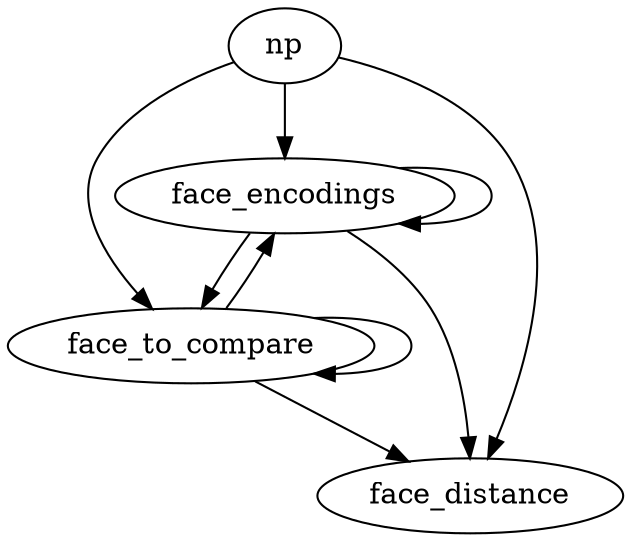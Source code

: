 strict digraph {np->face_encodings
face_encodings->face_encodings
face_to_compare->face_encodings
face_encodings->face_to_compare
np->face_to_compare
face_to_compare->face_to_compare
face_encodings->face_distance
np->face_distance
face_to_compare->face_distance
}